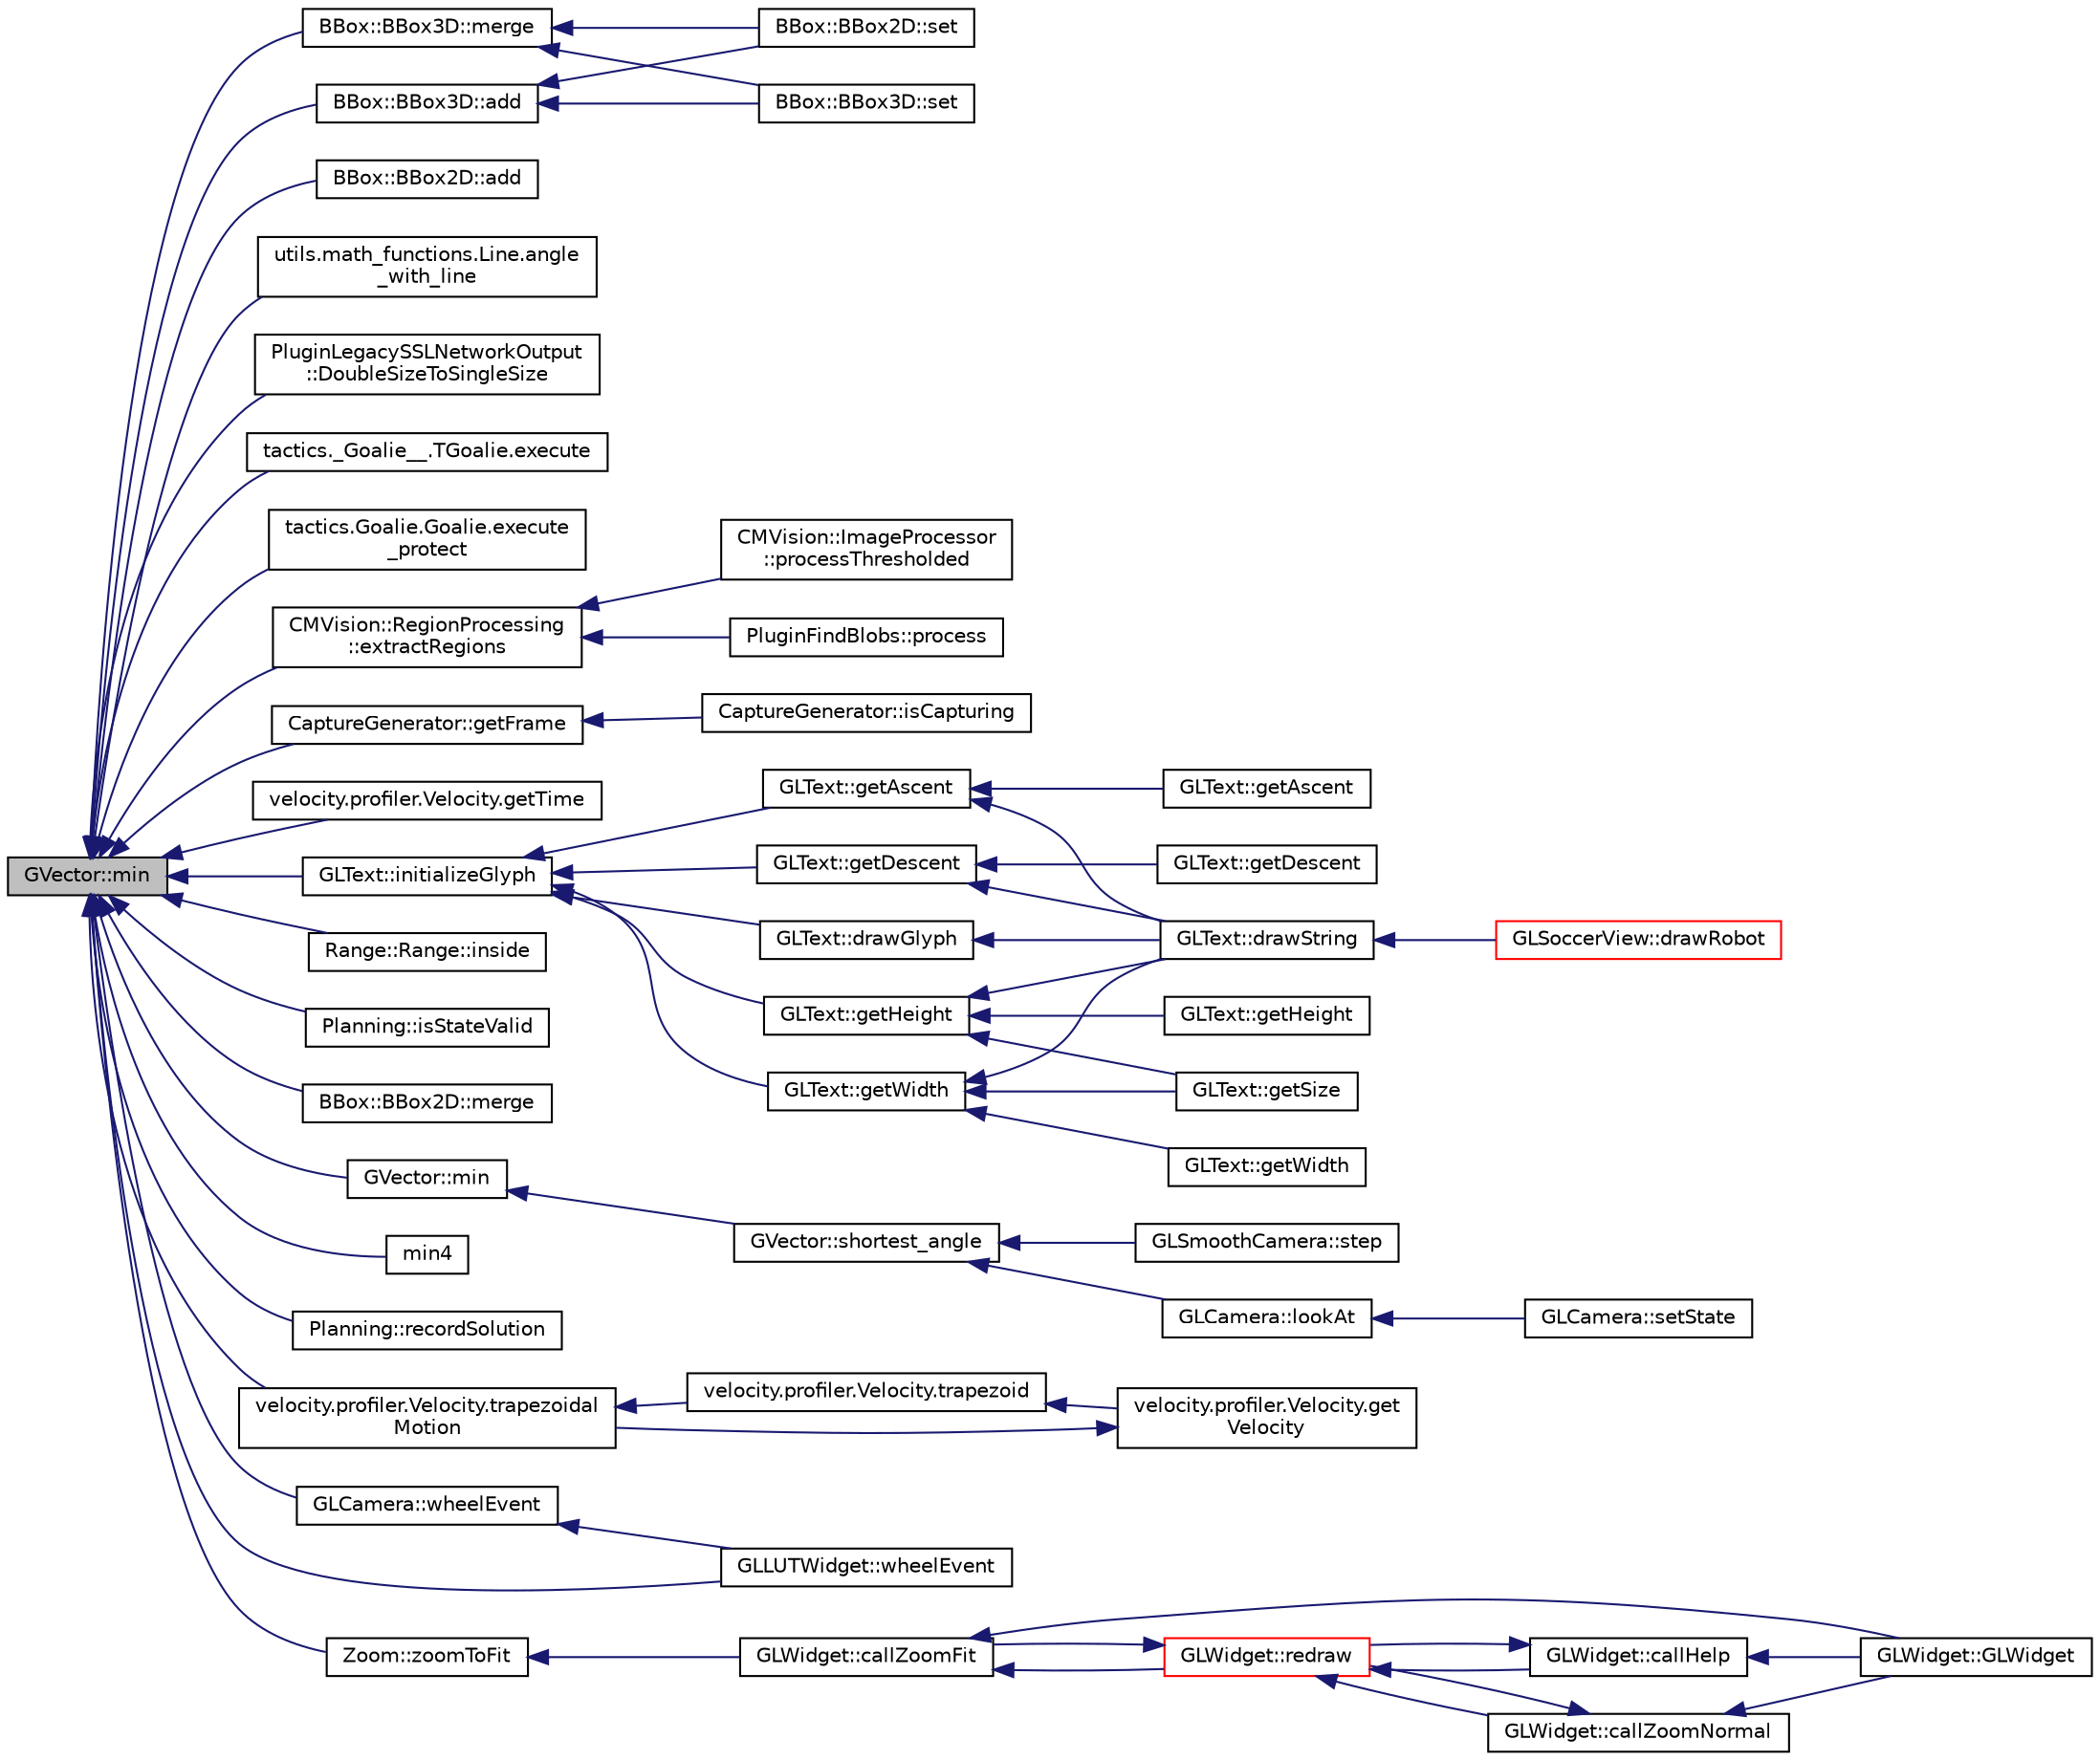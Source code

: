 digraph "GVector::min"
{
 // INTERACTIVE_SVG=YES
  edge [fontname="Helvetica",fontsize="10",labelfontname="Helvetica",labelfontsize="10"];
  node [fontname="Helvetica",fontsize="10",shape=record];
  rankdir="LR";
  Node1 [label="GVector::min",height=0.2,width=0.4,color="black", fillcolor="grey75", style="filled", fontcolor="black"];
  Node1 -> Node2 [dir="back",color="midnightblue",fontsize="10",style="solid",fontname="Helvetica"];
  Node2 [label="BBox::BBox3D::add",height=0.2,width=0.4,color="black", fillcolor="white", style="filled",URL="$df/d4e/struct_b_box_1_1_b_box3_d.html#a5e9f14964937375a7a4d2cbafd7b3b73"];
  Node2 -> Node3 [dir="back",color="midnightblue",fontsize="10",style="solid",fontname="Helvetica"];
  Node3 [label="BBox::BBox3D::set",height=0.2,width=0.4,color="black", fillcolor="white", style="filled",URL="$df/d4e/struct_b_box_1_1_b_box3_d.html#aa85ac44686eb50295926e28e2448e7ce"];
  Node2 -> Node4 [dir="back",color="midnightblue",fontsize="10",style="solid",fontname="Helvetica"];
  Node4 [label="BBox::BBox2D::set",height=0.2,width=0.4,color="black", fillcolor="white", style="filled",URL="$dc/d51/struct_b_box_1_1_b_box2_d.html#acc69261a2a1ad72bd78edb011382c7df"];
  Node1 -> Node5 [dir="back",color="midnightblue",fontsize="10",style="solid",fontname="Helvetica"];
  Node5 [label="BBox::BBox2D::add",height=0.2,width=0.4,color="black", fillcolor="white", style="filled",URL="$dc/d51/struct_b_box_1_1_b_box2_d.html#afa5b6f4fd8b2d9f0d212778b0d509c6b"];
  Node1 -> Node6 [dir="back",color="midnightblue",fontsize="10",style="solid",fontname="Helvetica"];
  Node6 [label="utils.math_functions.Line.angle\l_with_line",height=0.2,width=0.4,color="black", fillcolor="white", style="filled",URL="$dc/d10/classutils_1_1math__functions_1_1_line.html#a078c0937cc407e1b01813332604e2891"];
  Node1 -> Node7 [dir="back",color="midnightblue",fontsize="10",style="solid",fontname="Helvetica"];
  Node7 [label="PluginLegacySSLNetworkOutput\l::DoubleSizeToSingleSize",height=0.2,width=0.4,color="black", fillcolor="white", style="filled",URL="$df/d12/class_plugin_legacy_s_s_l_network_output.html#a7b435c767841cd9d9c9d570ec23bbd6e"];
  Node1 -> Node8 [dir="back",color="midnightblue",fontsize="10",style="solid",fontname="Helvetica"];
  Node8 [label="tactics._Goalie__.TGoalie.execute",height=0.2,width=0.4,color="black", fillcolor="white", style="filled",URL="$d0/d31/classtactics_1_1___goalie_____1_1_t_goalie.html#aabe097628ffb9b98cc4dd8ffaf9eb92d"];
  Node1 -> Node9 [dir="back",color="midnightblue",fontsize="10",style="solid",fontname="Helvetica"];
  Node9 [label="tactics.Goalie.Goalie.execute\l_protect",height=0.2,width=0.4,color="black", fillcolor="white", style="filled",URL="$dd/d7c/classtactics_1_1_goalie_1_1_goalie.html#ab55917aa4e14f2e3fe1cabbd30659f99"];
  Node1 -> Node10 [dir="back",color="midnightblue",fontsize="10",style="solid",fontname="Helvetica"];
  Node10 [label="CMVision::RegionProcessing\l::extractRegions",height=0.2,width=0.4,color="black", fillcolor="white", style="filled",URL="$d7/d54/class_c_m_vision_1_1_region_processing.html#acea0393b8dcf268a49768be357b9ff18"];
  Node10 -> Node11 [dir="back",color="midnightblue",fontsize="10",style="solid",fontname="Helvetica"];
  Node11 [label="PluginFindBlobs::process",height=0.2,width=0.4,color="black", fillcolor="white", style="filled",URL="$d4/d88/class_plugin_find_blobs.html#a41ea8f1fcf4d0ca0b8119b5946fc1441"];
  Node10 -> Node12 [dir="back",color="midnightblue",fontsize="10",style="solid",fontname="Helvetica"];
  Node12 [label="CMVision::ImageProcessor\l::processThresholded",height=0.2,width=0.4,color="black", fillcolor="white", style="filled",URL="$d7/df4/class_c_m_vision_1_1_image_processor.html#a44dc920b71309ac27ead1f79292a893a"];
  Node1 -> Node13 [dir="back",color="midnightblue",fontsize="10",style="solid",fontname="Helvetica"];
  Node13 [label="CaptureGenerator::getFrame",height=0.2,width=0.4,color="black", fillcolor="white", style="filled",URL="$d8/d4a/class_capture_generator.html#a8246eacb575108d3049d53f6b5b89582"];
  Node13 -> Node14 [dir="back",color="midnightblue",fontsize="10",style="solid",fontname="Helvetica"];
  Node14 [label="CaptureGenerator::isCapturing",height=0.2,width=0.4,color="black", fillcolor="white", style="filled",URL="$d8/d4a/class_capture_generator.html#add12e8bde9e8156b1de4a71647228937"];
  Node1 -> Node15 [dir="back",color="midnightblue",fontsize="10",style="solid",fontname="Helvetica"];
  Node15 [label="velocity.profiler.Velocity.getTime",height=0.2,width=0.4,color="black", fillcolor="white", style="filled",URL="$dc/d5e/classvelocity_1_1profiler_1_1_velocity.html#adf0fd832c26351464e21a158b0f4107c",tooltip="Time to travell \"pathlength\" distance on path. "];
  Node1 -> Node16 [dir="back",color="midnightblue",fontsize="10",style="solid",fontname="Helvetica"];
  Node16 [label="GLText::initializeGlyph",height=0.2,width=0.4,color="black", fillcolor="white", style="filled",URL="$d2/d12/class_g_l_text.html#aa79fd465d627cd52077657d4a0f886ba"];
  Node16 -> Node17 [dir="back",color="midnightblue",fontsize="10",style="solid",fontname="Helvetica"];
  Node17 [label="GLText::drawGlyph",height=0.2,width=0.4,color="black", fillcolor="white", style="filled",URL="$d2/d12/class_g_l_text.html#a0d9187feef9781d06bab4f51712f0d60"];
  Node17 -> Node18 [dir="back",color="midnightblue",fontsize="10",style="solid",fontname="Helvetica"];
  Node18 [label="GLText::drawString",height=0.2,width=0.4,color="black", fillcolor="white", style="filled",URL="$d2/d12/class_g_l_text.html#a39bab9b365ecad3a91f23624b8331fac"];
  Node18 -> Node19 [dir="back",color="midnightblue",fontsize="10",style="solid",fontname="Helvetica"];
  Node19 [label="GLSoccerView::drawRobot",height=0.2,width=0.4,color="red", fillcolor="white", style="filled",URL="$da/d65/class_g_l_soccer_view.html#a62ac053a158a28493e7fa7e5c6679b82"];
  Node16 -> Node20 [dir="back",color="midnightblue",fontsize="10",style="solid",fontname="Helvetica"];
  Node20 [label="GLText::getAscent",height=0.2,width=0.4,color="black", fillcolor="white", style="filled",URL="$d2/d12/class_g_l_text.html#acf9ef04574dc1ccb3de766ac058b188e"];
  Node20 -> Node18 [dir="back",color="midnightblue",fontsize="10",style="solid",fontname="Helvetica"];
  Node20 -> Node21 [dir="back",color="midnightblue",fontsize="10",style="solid",fontname="Helvetica"];
  Node21 [label="GLText::getAscent",height=0.2,width=0.4,color="black", fillcolor="white", style="filled",URL="$d2/d12/class_g_l_text.html#a4a05ddaaec2c2e9979dcadfe25562111"];
  Node16 -> Node22 [dir="back",color="midnightblue",fontsize="10",style="solid",fontname="Helvetica"];
  Node22 [label="GLText::getDescent",height=0.2,width=0.4,color="black", fillcolor="white", style="filled",URL="$d2/d12/class_g_l_text.html#a50ed5605840c10e71b2c3a327fabb395"];
  Node22 -> Node18 [dir="back",color="midnightblue",fontsize="10",style="solid",fontname="Helvetica"];
  Node22 -> Node23 [dir="back",color="midnightblue",fontsize="10",style="solid",fontname="Helvetica"];
  Node23 [label="GLText::getDescent",height=0.2,width=0.4,color="black", fillcolor="white", style="filled",URL="$d2/d12/class_g_l_text.html#aa91a94a27ceb4320acfb5c7c859a9ffe"];
  Node16 -> Node24 [dir="back",color="midnightblue",fontsize="10",style="solid",fontname="Helvetica"];
  Node24 [label="GLText::getHeight",height=0.2,width=0.4,color="black", fillcolor="white", style="filled",URL="$d2/d12/class_g_l_text.html#ab88824728b568d4e545eb970067acd87"];
  Node24 -> Node18 [dir="back",color="midnightblue",fontsize="10",style="solid",fontname="Helvetica"];
  Node24 -> Node25 [dir="back",color="midnightblue",fontsize="10",style="solid",fontname="Helvetica"];
  Node25 [label="GLText::getHeight",height=0.2,width=0.4,color="black", fillcolor="white", style="filled",URL="$d2/d12/class_g_l_text.html#ade1f6783211491baf3c7cd6d447bcab1"];
  Node24 -> Node26 [dir="back",color="midnightblue",fontsize="10",style="solid",fontname="Helvetica"];
  Node26 [label="GLText::getSize",height=0.2,width=0.4,color="black", fillcolor="white", style="filled",URL="$d2/d12/class_g_l_text.html#a995e5c57befd6d07ea0f357335343f1d"];
  Node16 -> Node27 [dir="back",color="midnightblue",fontsize="10",style="solid",fontname="Helvetica"];
  Node27 [label="GLText::getWidth",height=0.2,width=0.4,color="black", fillcolor="white", style="filled",URL="$d2/d12/class_g_l_text.html#ad15a309858da470357d34519cab4c1d9"];
  Node27 -> Node18 [dir="back",color="midnightblue",fontsize="10",style="solid",fontname="Helvetica"];
  Node27 -> Node26 [dir="back",color="midnightblue",fontsize="10",style="solid",fontname="Helvetica"];
  Node27 -> Node28 [dir="back",color="midnightblue",fontsize="10",style="solid",fontname="Helvetica"];
  Node28 [label="GLText::getWidth",height=0.2,width=0.4,color="black", fillcolor="white", style="filled",URL="$d2/d12/class_g_l_text.html#a0e3aa881719f3d34f2af3452e0dc6017"];
  Node1 -> Node29 [dir="back",color="midnightblue",fontsize="10",style="solid",fontname="Helvetica"];
  Node29 [label="Range::Range::inside",height=0.2,width=0.4,color="black", fillcolor="white", style="filled",URL="$d7/d14/class_range_1_1_range.html#ac1bf3f360d9c16d7e34ea8e9432b26f6"];
  Node1 -> Node30 [dir="back",color="midnightblue",fontsize="10",style="solid",fontname="Helvetica"];
  Node30 [label="Planning::isStateValid",height=0.2,width=0.4,color="black", fillcolor="white", style="filled",URL="$d9/db5/class_planning.html#aa36cb4545e3e8f5d6965114569afe476",tooltip="Determines if ompl state is valid. "];
  Node1 -> Node31 [dir="back",color="midnightblue",fontsize="10",style="solid",fontname="Helvetica"];
  Node31 [label="BBox::BBox3D::merge",height=0.2,width=0.4,color="black", fillcolor="white", style="filled",URL="$df/d4e/struct_b_box_1_1_b_box3_d.html#ac101900147c6610f65d64d12ff50fd6f"];
  Node31 -> Node3 [dir="back",color="midnightblue",fontsize="10",style="solid",fontname="Helvetica"];
  Node31 -> Node4 [dir="back",color="midnightblue",fontsize="10",style="solid",fontname="Helvetica"];
  Node1 -> Node32 [dir="back",color="midnightblue",fontsize="10",style="solid",fontname="Helvetica"];
  Node32 [label="BBox::BBox2D::merge",height=0.2,width=0.4,color="black", fillcolor="white", style="filled",URL="$dc/d51/struct_b_box_1_1_b_box2_d.html#a04efaf4cb9e5417d10a99bedac65e301"];
  Node1 -> Node33 [dir="back",color="midnightblue",fontsize="10",style="solid",fontname="Helvetica"];
  Node33 [label="GVector::min",height=0.2,width=0.4,color="black", fillcolor="white", style="filled",URL="$d5/da9/namespace_g_vector.html#a32aee6e7f3233302356a035de09300ae"];
  Node33 -> Node34 [dir="back",color="midnightblue",fontsize="10",style="solid",fontname="Helvetica"];
  Node34 [label="GVector::shortest_angle",height=0.2,width=0.4,color="black", fillcolor="white", style="filled",URL="$d5/da9/namespace_g_vector.html#ae4a807e9dc2a416644ea302a70ed29ab"];
  Node34 -> Node35 [dir="back",color="midnightblue",fontsize="10",style="solid",fontname="Helvetica"];
  Node35 [label="GLCamera::lookAt",height=0.2,width=0.4,color="black", fillcolor="white", style="filled",URL="$da/d43/class_g_l_camera.html#ac3b34c8cc66811a43b8cfb01e0ad1891"];
  Node35 -> Node36 [dir="back",color="midnightblue",fontsize="10",style="solid",fontname="Helvetica"];
  Node36 [label="GLCamera::setState",height=0.2,width=0.4,color="black", fillcolor="white", style="filled",URL="$da/d43/class_g_l_camera.html#aa1dfaa9938549bc9ad493b227825985e"];
  Node34 -> Node37 [dir="back",color="midnightblue",fontsize="10",style="solid",fontname="Helvetica"];
  Node37 [label="GLSmoothCamera::step",height=0.2,width=0.4,color="black", fillcolor="white", style="filled",URL="$d1/df7/class_g_l_smooth_camera.html#add439f1b02e8e3a95367f6640ebeb173"];
  Node1 -> Node38 [dir="back",color="midnightblue",fontsize="10",style="solid",fontname="Helvetica"];
  Node38 [label="min4",height=0.2,width=0.4,color="black", fillcolor="white", style="filled",URL="$d0/d36/ssl-vision_2src_2shared_2util_2util_8h.html#ab0d965837d53b31c98cbfb280fbf452f"];
  Node1 -> Node39 [dir="back",color="midnightblue",fontsize="10",style="solid",fontname="Helvetica"];
  Node39 [label="Planning::recordSolution",height=0.2,width=0.4,color="black", fillcolor="white", style="filled",URL="$d9/db5/class_planning.html#ab5a177488c0bba5ed8ee5b818990fa01",tooltip="Get vector of points on path. "];
  Node1 -> Node40 [dir="back",color="midnightblue",fontsize="10",style="solid",fontname="Helvetica"];
  Node40 [label="velocity.profiler.Velocity.trapezoidal\lMotion",height=0.2,width=0.4,color="black", fillcolor="white", style="filled",URL="$dc/d5e/classvelocity_1_1profiler_1_1_velocity.html#a7a402878e8f3431e05ea5db3c6528c68",tooltip="Check if Trapezoidal motion is possible. "];
  Node40 -> Node41 [dir="back",color="midnightblue",fontsize="10",style="solid",fontname="Helvetica"];
  Node41 [label="velocity.profiler.Velocity.trapezoid",height=0.2,width=0.4,color="black", fillcolor="white", style="filled",URL="$dc/d5e/classvelocity_1_1profiler_1_1_velocity.html#a5bf8566ca2ac78cd4a2f5c22242c49f0",tooltip="Check if trapezoidal motion is possible. "];
  Node41 -> Node42 [dir="back",color="midnightblue",fontsize="10",style="solid",fontname="Helvetica"];
  Node42 [label="velocity.profiler.Velocity.get\lVelocity",height=0.2,width=0.4,color="black", fillcolor="white", style="filled",URL="$dc/d5e/classvelocity_1_1profiler_1_1_velocity.html#a10b5396902177d5bd825f408151c3355",tooltip="Gets the velocity. "];
  Node42 -> Node40 [dir="back",color="midnightblue",fontsize="10",style="solid",fontname="Helvetica"];
  Node1 -> Node43 [dir="back",color="midnightblue",fontsize="10",style="solid",fontname="Helvetica"];
  Node43 [label="GLCamera::wheelEvent",height=0.2,width=0.4,color="black", fillcolor="white", style="filled",URL="$da/d43/class_g_l_camera.html#a2192144e7b936879db18ac5a676f8331"];
  Node43 -> Node44 [dir="back",color="midnightblue",fontsize="10",style="solid",fontname="Helvetica"];
  Node44 [label="GLLUTWidget::wheelEvent",height=0.2,width=0.4,color="black", fillcolor="white", style="filled",URL="$db/dc5/class_g_l_l_u_t_widget.html#a14c543da2ee05af5c64e885374b0f018"];
  Node1 -> Node44 [dir="back",color="midnightblue",fontsize="10",style="solid",fontname="Helvetica"];
  Node1 -> Node45 [dir="back",color="midnightblue",fontsize="10",style="solid",fontname="Helvetica"];
  Node45 [label="Zoom::zoomToFit",height=0.2,width=0.4,color="black", fillcolor="white", style="filled",URL="$d0/dd2/class_zoom.html#a1eca87f7d713bf00d51c2773448be650"];
  Node45 -> Node46 [dir="back",color="midnightblue",fontsize="10",style="solid",fontname="Helvetica"];
  Node46 [label="GLWidget::callZoomFit",height=0.2,width=0.4,color="black", fillcolor="white", style="filled",URL="$da/d10/class_g_l_widget.html#a0a19fee8dd3793786b5aa32f6febc41f"];
  Node46 -> Node47 [dir="back",color="midnightblue",fontsize="10",style="solid",fontname="Helvetica"];
  Node47 [label="GLWidget::GLWidget",height=0.2,width=0.4,color="black", fillcolor="white", style="filled",URL="$da/d10/class_g_l_widget.html#a9561cd3813d0bdb1b09675a9ec6eda81"];
  Node46 -> Node48 [dir="back",color="midnightblue",fontsize="10",style="solid",fontname="Helvetica"];
  Node48 [label="GLWidget::redraw",height=0.2,width=0.4,color="red", fillcolor="white", style="filled",URL="$da/d10/class_g_l_widget.html#a3c2a15e2dc8d00d66892a5419b95c740"];
  Node48 -> Node49 [dir="back",color="midnightblue",fontsize="10",style="solid",fontname="Helvetica"];
  Node49 [label="GLWidget::callHelp",height=0.2,width=0.4,color="black", fillcolor="white", style="filled",URL="$da/d10/class_g_l_widget.html#a7fd6e2670f26ea0d6c2b45e0c5a4a5c0"];
  Node49 -> Node47 [dir="back",color="midnightblue",fontsize="10",style="solid",fontname="Helvetica"];
  Node49 -> Node48 [dir="back",color="midnightblue",fontsize="10",style="solid",fontname="Helvetica"];
  Node48 -> Node46 [dir="back",color="midnightblue",fontsize="10",style="solid",fontname="Helvetica"];
  Node48 -> Node50 [dir="back",color="midnightblue",fontsize="10",style="solid",fontname="Helvetica"];
  Node50 [label="GLWidget::callZoomNormal",height=0.2,width=0.4,color="black", fillcolor="white", style="filled",URL="$da/d10/class_g_l_widget.html#a56ad5fa847158e2b162051e35aec3228"];
  Node50 -> Node47 [dir="back",color="midnightblue",fontsize="10",style="solid",fontname="Helvetica"];
  Node50 -> Node48 [dir="back",color="midnightblue",fontsize="10",style="solid",fontname="Helvetica"];
}
